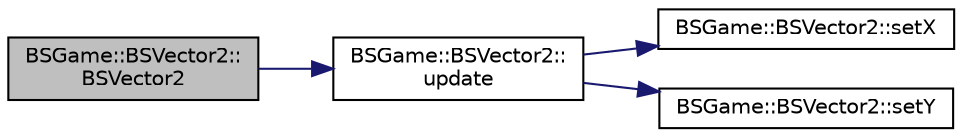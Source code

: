 digraph "BSGame::BSVector2::BSVector2"
{
 // LATEX_PDF_SIZE
  edge [fontname="Helvetica",fontsize="10",labelfontname="Helvetica",labelfontsize="10"];
  node [fontname="Helvetica",fontsize="10",shape=record];
  rankdir="LR";
  Node1 [label="BSGame::BSVector2::\lBSVector2",height=0.2,width=0.4,color="black", fillcolor="grey75", style="filled", fontcolor="black",tooltip="Construct a new BSVector2 object."];
  Node1 -> Node2 [color="midnightblue",fontsize="10",style="solid",fontname="Helvetica"];
  Node2 [label="BSGame::BSVector2::\lupdate",height=0.2,width=0.4,color="black", fillcolor="white", style="filled",URL="$class_b_s_game_1_1_b_s_vector2.html#aa2288dfe08631468c34777bff46ae329",tooltip="Updates the x and y values of the vector at once."];
  Node2 -> Node3 [color="midnightblue",fontsize="10",style="solid",fontname="Helvetica"];
  Node3 [label="BSGame::BSVector2::setX",height=0.2,width=0.4,color="black", fillcolor="white", style="filled",URL="$class_b_s_game_1_1_b_s_vector2.html#a42dc7cecfe7a1fc2dd1b3b45b96b3cf1",tooltip="Sets the X value of the vector."];
  Node2 -> Node4 [color="midnightblue",fontsize="10",style="solid",fontname="Helvetica"];
  Node4 [label="BSGame::BSVector2::setY",height=0.2,width=0.4,color="black", fillcolor="white", style="filled",URL="$class_b_s_game_1_1_b_s_vector2.html#a35082a355c1e5494a0aeae004dabee7e",tooltip="Sets the Y value of the vector."];
}
